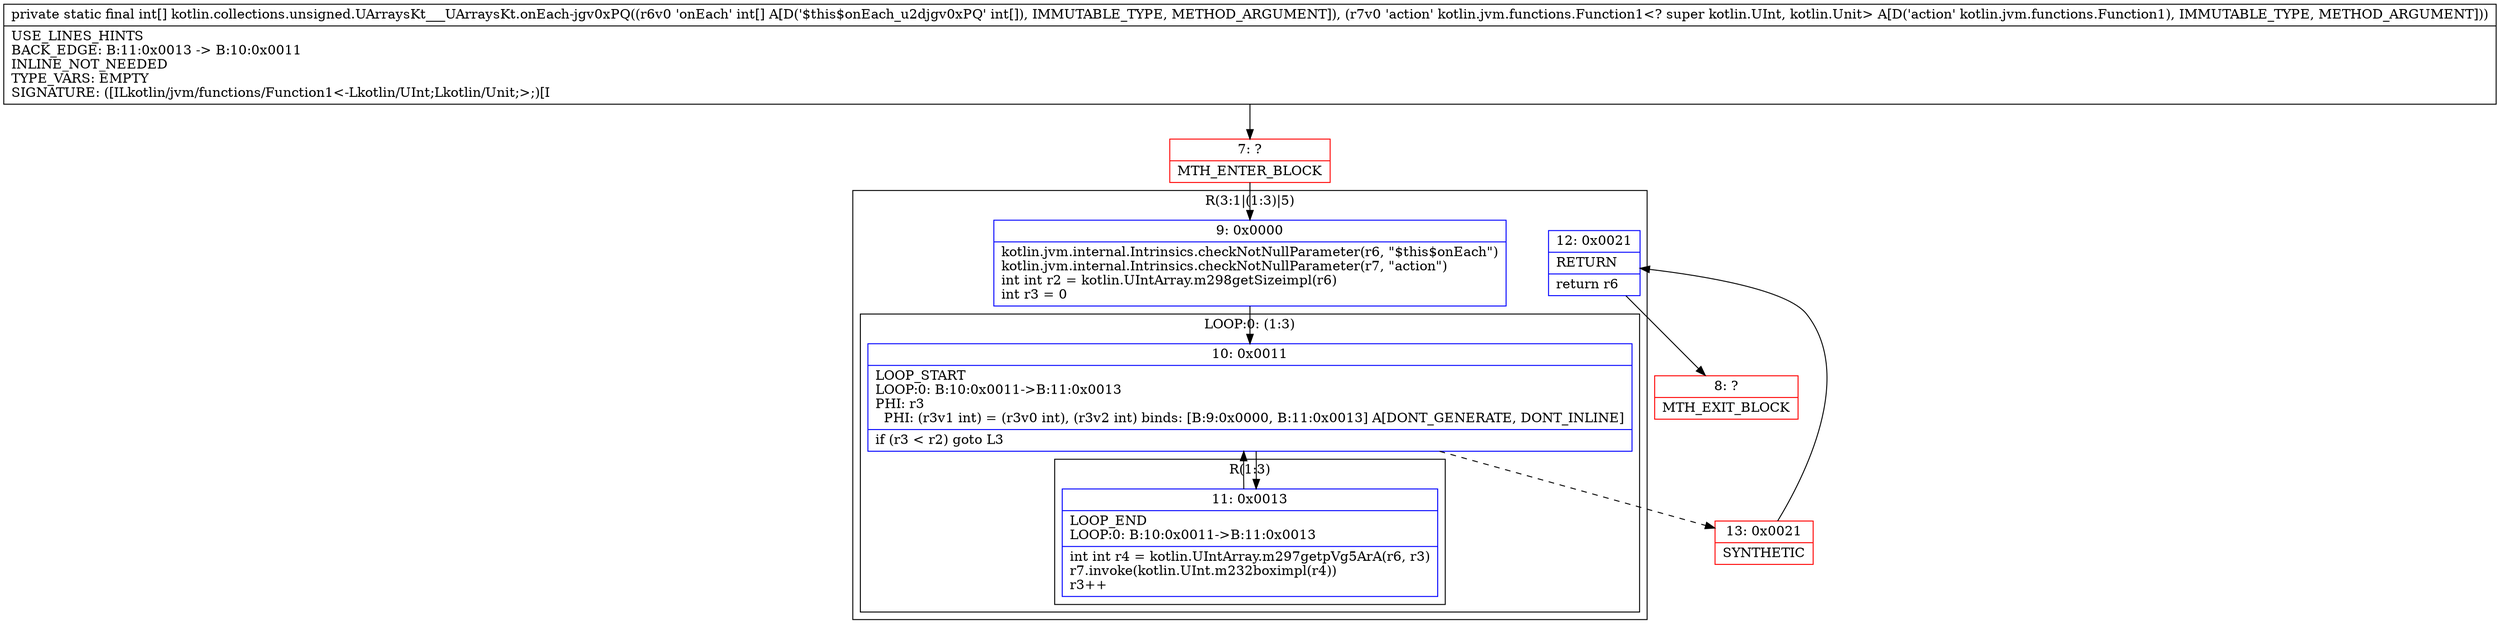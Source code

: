 digraph "CFG forkotlin.collections.unsigned.UArraysKt___UArraysKt.onEach\-jgv0xPQ([ILkotlin\/jvm\/functions\/Function1;)[I" {
subgraph cluster_Region_22454636 {
label = "R(3:1|(1:3)|5)";
node [shape=record,color=blue];
Node_9 [shape=record,label="{9\:\ 0x0000|kotlin.jvm.internal.Intrinsics.checkNotNullParameter(r6, \"$this$onEach\")\lkotlin.jvm.internal.Intrinsics.checkNotNullParameter(r7, \"action\")\lint int r2 = kotlin.UIntArray.m298getSizeimpl(r6)\lint r3 = 0\l}"];
subgraph cluster_LoopRegion_1400163874 {
label = "LOOP:0: (1:3)";
node [shape=record,color=blue];
Node_10 [shape=record,label="{10\:\ 0x0011|LOOP_START\lLOOP:0: B:10:0x0011\-\>B:11:0x0013\lPHI: r3 \l  PHI: (r3v1 int) = (r3v0 int), (r3v2 int) binds: [B:9:0x0000, B:11:0x0013] A[DONT_GENERATE, DONT_INLINE]\l|if (r3 \< r2) goto L3\l}"];
subgraph cluster_Region_216371398 {
label = "R(1:3)";
node [shape=record,color=blue];
Node_11 [shape=record,label="{11\:\ 0x0013|LOOP_END\lLOOP:0: B:10:0x0011\-\>B:11:0x0013\l|int int r4 = kotlin.UIntArray.m297getpVg5ArA(r6, r3)\lr7.invoke(kotlin.UInt.m232boximpl(r4))\lr3++\l}"];
}
}
Node_12 [shape=record,label="{12\:\ 0x0021|RETURN\l|return r6\l}"];
}
Node_7 [shape=record,color=red,label="{7\:\ ?|MTH_ENTER_BLOCK\l}"];
Node_13 [shape=record,color=red,label="{13\:\ 0x0021|SYNTHETIC\l}"];
Node_8 [shape=record,color=red,label="{8\:\ ?|MTH_EXIT_BLOCK\l}"];
MethodNode[shape=record,label="{private static final int[] kotlin.collections.unsigned.UArraysKt___UArraysKt.onEach\-jgv0xPQ((r6v0 'onEach' int[] A[D('$this$onEach_u2djgv0xPQ' int[]), IMMUTABLE_TYPE, METHOD_ARGUMENT]), (r7v0 'action' kotlin.jvm.functions.Function1\<? super kotlin.UInt, kotlin.Unit\> A[D('action' kotlin.jvm.functions.Function1), IMMUTABLE_TYPE, METHOD_ARGUMENT]))  | USE_LINES_HINTS\lBACK_EDGE: B:11:0x0013 \-\> B:10:0x0011\lINLINE_NOT_NEEDED\lTYPE_VARS: EMPTY\lSIGNATURE: ([ILkotlin\/jvm\/functions\/Function1\<\-Lkotlin\/UInt;Lkotlin\/Unit;\>;)[I\l}"];
MethodNode -> Node_7;Node_9 -> Node_10;
Node_10 -> Node_11;
Node_10 -> Node_13[style=dashed];
Node_11 -> Node_10;
Node_12 -> Node_8;
Node_7 -> Node_9;
Node_13 -> Node_12;
}

